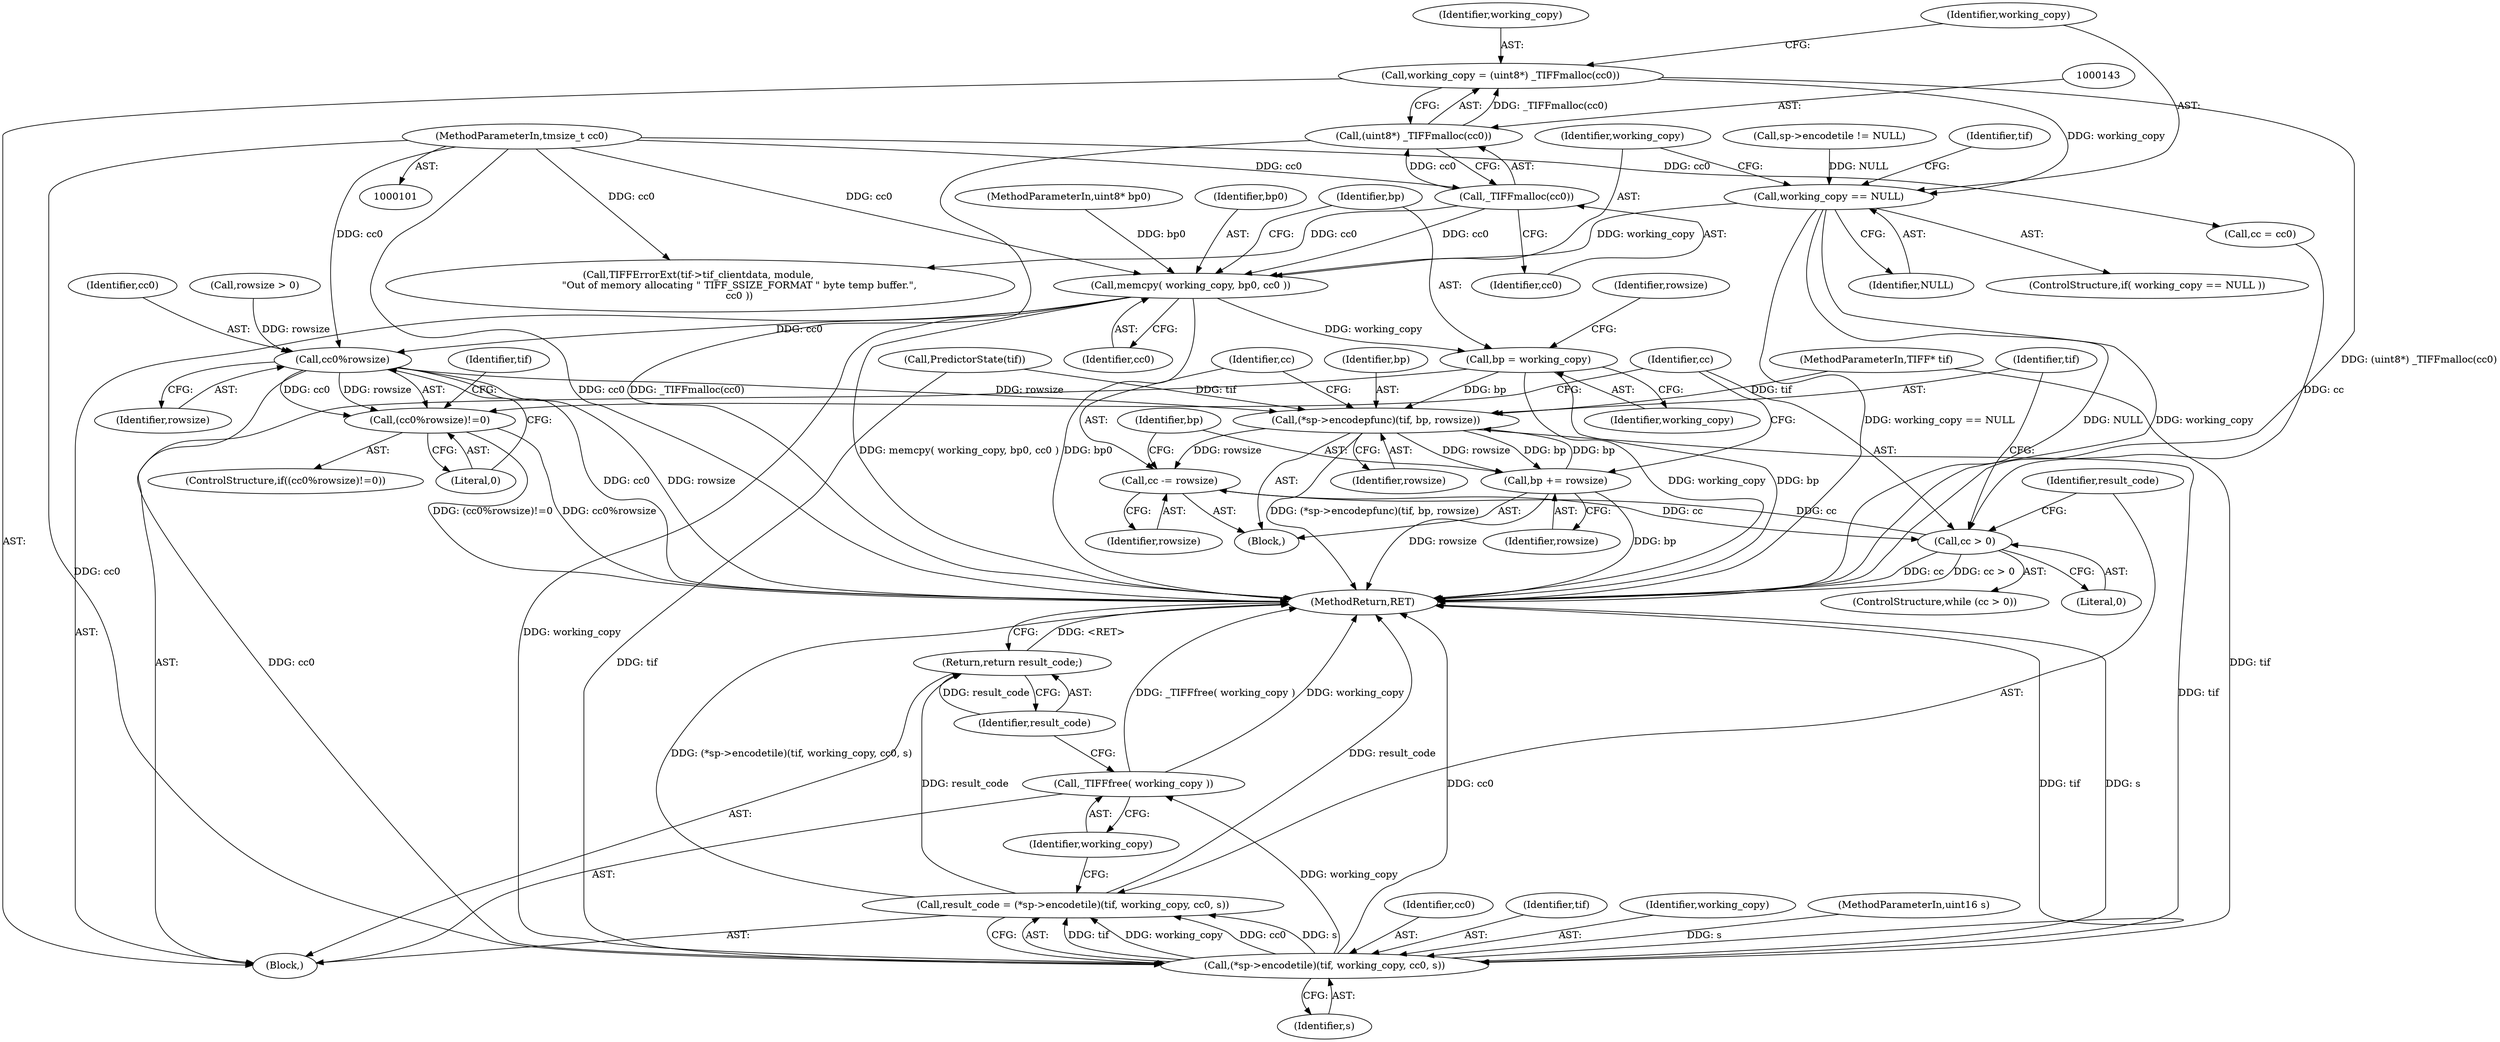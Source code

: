 digraph "0_libtiff_3ca657a8793dd011bf869695d72ad31c779c3cc1_2@API" {
"1000140" [label="(Call,working_copy = (uint8*) _TIFFmalloc(cc0))"];
"1000142" [label="(Call,(uint8*) _TIFFmalloc(cc0))"];
"1000144" [label="(Call,_TIFFmalloc(cc0))"];
"1000104" [label="(MethodParameterIn,tmsize_t cc0)"];
"1000147" [label="(Call,working_copy == NULL)"];
"1000160" [label="(Call,memcpy( working_copy, bp0, cc0 ))"];
"1000164" [label="(Call,bp = working_copy)"];
"1000197" [label="(Call,(*sp->encodepfunc)(tif, bp, rowsize))"];
"1000201" [label="(Call,cc -= rowsize)"];
"1000193" [label="(Call,cc > 0)"];
"1000204" [label="(Call,bp += rowsize)"];
"1000209" [label="(Call,(*sp->encodetile)(tif, working_copy, cc0, s))"];
"1000207" [label="(Call,result_code = (*sp->encodetile)(tif, working_copy, cc0, s))"];
"1000216" [label="(Return,return result_code;)"];
"1000214" [label="(Call,_TIFFfree( working_copy ))"];
"1000178" [label="(Call,cc0%rowsize)"];
"1000177" [label="(Call,(cc0%rowsize)!=0)"];
"1000180" [label="(Identifier,rowsize)"];
"1000114" [label="(Call,PredictorState(tif))"];
"1000201" [label="(Call,cc -= rowsize)"];
"1000160" [label="(Call,memcpy( working_copy, bp0, cc0 ))"];
"1000166" [label="(Identifier,working_copy)"];
"1000148" [label="(Identifier,working_copy)"];
"1000179" [label="(Identifier,cc0)"];
"1000151" [label="(Call,TIFFErrorExt(tif->tif_clientdata, module, \n                         \"Out of memory allocating \" TIFF_SSIZE_FORMAT \" byte temp buffer.\",\n                         cc0 ))"];
"1000146" [label="(ControlStructure,if( working_copy == NULL ))"];
"1000213" [label="(Identifier,s)"];
"1000214" [label="(Call,_TIFFfree( working_copy ))"];
"1000217" [label="(Identifier,result_code)"];
"1000216" [label="(Return,return result_code;)"];
"1000104" [label="(MethodParameterIn,tmsize_t cc0)"];
"1000145" [label="(Identifier,cc0)"];
"1000165" [label="(Identifier,bp)"];
"1000193" [label="(Call,cc > 0)"];
"1000178" [label="(Call,cc0%rowsize)"];
"1000204" [label="(Call,bp += rowsize)"];
"1000161" [label="(Identifier,working_copy)"];
"1000215" [label="(Identifier,working_copy)"];
"1000199" [label="(Identifier,bp)"];
"1000144" [label="(Call,_TIFFmalloc(cc0))"];
"1000196" [label="(Block,)"];
"1000177" [label="(Call,(cc0%rowsize)!=0)"];
"1000181" [label="(Literal,0)"];
"1000212" [label="(Identifier,cc0)"];
"1000142" [label="(Call,(uint8*) _TIFFmalloc(cc0))"];
"1000209" [label="(Call,(*sp->encodetile)(tif, working_copy, cc0, s))"];
"1000200" [label="(Identifier,rowsize)"];
"1000198" [label="(Identifier,tif)"];
"1000164" [label="(Call,bp = working_copy)"];
"1000195" [label="(Literal,0)"];
"1000163" [label="(Identifier,cc0)"];
"1000103" [label="(MethodParameterIn,uint8* bp0)"];
"1000207" [label="(Call,result_code = (*sp->encodetile)(tif, working_copy, cc0, s))"];
"1000147" [label="(Call,working_copy == NULL)"];
"1000185" [label="(Identifier,tif)"];
"1000203" [label="(Identifier,rowsize)"];
"1000194" [label="(Identifier,cc)"];
"1000208" [label="(Identifier,result_code)"];
"1000176" [label="(ControlStructure,if((cc0%rowsize)!=0))"];
"1000118" [label="(Call,cc = cc0)"];
"1000192" [label="(ControlStructure,while (cc > 0))"];
"1000205" [label="(Identifier,bp)"];
"1000140" [label="(Call,working_copy = (uint8*) _TIFFmalloc(cc0))"];
"1000173" [label="(Call,rowsize > 0)"];
"1000141" [label="(Identifier,working_copy)"];
"1000197" [label="(Call,(*sp->encodepfunc)(tif, bp, rowsize))"];
"1000135" [label="(Call,sp->encodetile != NULL)"];
"1000202" [label="(Identifier,cc)"];
"1000153" [label="(Identifier,tif)"];
"1000168" [label="(Identifier,rowsize)"];
"1000218" [label="(MethodReturn,RET)"];
"1000149" [label="(Identifier,NULL)"];
"1000162" [label="(Identifier,bp0)"];
"1000210" [label="(Identifier,tif)"];
"1000211" [label="(Identifier,working_copy)"];
"1000105" [label="(MethodParameterIn,uint16 s)"];
"1000206" [label="(Identifier,rowsize)"];
"1000106" [label="(Block,)"];
"1000102" [label="(MethodParameterIn,TIFF* tif)"];
"1000140" -> "1000106"  [label="AST: "];
"1000140" -> "1000142"  [label="CFG: "];
"1000141" -> "1000140"  [label="AST: "];
"1000142" -> "1000140"  [label="AST: "];
"1000148" -> "1000140"  [label="CFG: "];
"1000140" -> "1000218"  [label="DDG: (uint8*) _TIFFmalloc(cc0)"];
"1000142" -> "1000140"  [label="DDG: _TIFFmalloc(cc0)"];
"1000140" -> "1000147"  [label="DDG: working_copy"];
"1000142" -> "1000144"  [label="CFG: "];
"1000143" -> "1000142"  [label="AST: "];
"1000144" -> "1000142"  [label="AST: "];
"1000142" -> "1000218"  [label="DDG: _TIFFmalloc(cc0)"];
"1000144" -> "1000142"  [label="DDG: cc0"];
"1000144" -> "1000145"  [label="CFG: "];
"1000145" -> "1000144"  [label="AST: "];
"1000104" -> "1000144"  [label="DDG: cc0"];
"1000144" -> "1000151"  [label="DDG: cc0"];
"1000144" -> "1000160"  [label="DDG: cc0"];
"1000104" -> "1000101"  [label="AST: "];
"1000104" -> "1000218"  [label="DDG: cc0"];
"1000104" -> "1000118"  [label="DDG: cc0"];
"1000104" -> "1000151"  [label="DDG: cc0"];
"1000104" -> "1000160"  [label="DDG: cc0"];
"1000104" -> "1000178"  [label="DDG: cc0"];
"1000104" -> "1000209"  [label="DDG: cc0"];
"1000147" -> "1000146"  [label="AST: "];
"1000147" -> "1000149"  [label="CFG: "];
"1000148" -> "1000147"  [label="AST: "];
"1000149" -> "1000147"  [label="AST: "];
"1000153" -> "1000147"  [label="CFG: "];
"1000161" -> "1000147"  [label="CFG: "];
"1000147" -> "1000218"  [label="DDG: NULL"];
"1000147" -> "1000218"  [label="DDG: working_copy"];
"1000147" -> "1000218"  [label="DDG: working_copy == NULL"];
"1000135" -> "1000147"  [label="DDG: NULL"];
"1000147" -> "1000160"  [label="DDG: working_copy"];
"1000160" -> "1000106"  [label="AST: "];
"1000160" -> "1000163"  [label="CFG: "];
"1000161" -> "1000160"  [label="AST: "];
"1000162" -> "1000160"  [label="AST: "];
"1000163" -> "1000160"  [label="AST: "];
"1000165" -> "1000160"  [label="CFG: "];
"1000160" -> "1000218"  [label="DDG: bp0"];
"1000160" -> "1000218"  [label="DDG: memcpy( working_copy, bp0, cc0 )"];
"1000103" -> "1000160"  [label="DDG: bp0"];
"1000160" -> "1000164"  [label="DDG: working_copy"];
"1000160" -> "1000178"  [label="DDG: cc0"];
"1000160" -> "1000209"  [label="DDG: working_copy"];
"1000164" -> "1000106"  [label="AST: "];
"1000164" -> "1000166"  [label="CFG: "];
"1000165" -> "1000164"  [label="AST: "];
"1000166" -> "1000164"  [label="AST: "];
"1000168" -> "1000164"  [label="CFG: "];
"1000164" -> "1000218"  [label="DDG: working_copy"];
"1000164" -> "1000218"  [label="DDG: bp"];
"1000164" -> "1000197"  [label="DDG: bp"];
"1000197" -> "1000196"  [label="AST: "];
"1000197" -> "1000200"  [label="CFG: "];
"1000198" -> "1000197"  [label="AST: "];
"1000199" -> "1000197"  [label="AST: "];
"1000200" -> "1000197"  [label="AST: "];
"1000202" -> "1000197"  [label="CFG: "];
"1000197" -> "1000218"  [label="DDG: (*sp->encodepfunc)(tif, bp, rowsize)"];
"1000114" -> "1000197"  [label="DDG: tif"];
"1000102" -> "1000197"  [label="DDG: tif"];
"1000204" -> "1000197"  [label="DDG: bp"];
"1000178" -> "1000197"  [label="DDG: rowsize"];
"1000197" -> "1000201"  [label="DDG: rowsize"];
"1000197" -> "1000204"  [label="DDG: rowsize"];
"1000197" -> "1000204"  [label="DDG: bp"];
"1000197" -> "1000209"  [label="DDG: tif"];
"1000201" -> "1000196"  [label="AST: "];
"1000201" -> "1000203"  [label="CFG: "];
"1000202" -> "1000201"  [label="AST: "];
"1000203" -> "1000201"  [label="AST: "];
"1000205" -> "1000201"  [label="CFG: "];
"1000201" -> "1000193"  [label="DDG: cc"];
"1000193" -> "1000201"  [label="DDG: cc"];
"1000193" -> "1000192"  [label="AST: "];
"1000193" -> "1000195"  [label="CFG: "];
"1000194" -> "1000193"  [label="AST: "];
"1000195" -> "1000193"  [label="AST: "];
"1000198" -> "1000193"  [label="CFG: "];
"1000208" -> "1000193"  [label="CFG: "];
"1000193" -> "1000218"  [label="DDG: cc"];
"1000193" -> "1000218"  [label="DDG: cc > 0"];
"1000118" -> "1000193"  [label="DDG: cc"];
"1000204" -> "1000196"  [label="AST: "];
"1000204" -> "1000206"  [label="CFG: "];
"1000205" -> "1000204"  [label="AST: "];
"1000206" -> "1000204"  [label="AST: "];
"1000194" -> "1000204"  [label="CFG: "];
"1000204" -> "1000218"  [label="DDG: rowsize"];
"1000204" -> "1000218"  [label="DDG: bp"];
"1000209" -> "1000207"  [label="AST: "];
"1000209" -> "1000213"  [label="CFG: "];
"1000210" -> "1000209"  [label="AST: "];
"1000211" -> "1000209"  [label="AST: "];
"1000212" -> "1000209"  [label="AST: "];
"1000213" -> "1000209"  [label="AST: "];
"1000207" -> "1000209"  [label="CFG: "];
"1000209" -> "1000218"  [label="DDG: cc0"];
"1000209" -> "1000218"  [label="DDG: tif"];
"1000209" -> "1000218"  [label="DDG: s"];
"1000209" -> "1000207"  [label="DDG: tif"];
"1000209" -> "1000207"  [label="DDG: working_copy"];
"1000209" -> "1000207"  [label="DDG: cc0"];
"1000209" -> "1000207"  [label="DDG: s"];
"1000114" -> "1000209"  [label="DDG: tif"];
"1000102" -> "1000209"  [label="DDG: tif"];
"1000178" -> "1000209"  [label="DDG: cc0"];
"1000105" -> "1000209"  [label="DDG: s"];
"1000209" -> "1000214"  [label="DDG: working_copy"];
"1000207" -> "1000106"  [label="AST: "];
"1000208" -> "1000207"  [label="AST: "];
"1000215" -> "1000207"  [label="CFG: "];
"1000207" -> "1000218"  [label="DDG: (*sp->encodetile)(tif, working_copy, cc0, s)"];
"1000207" -> "1000218"  [label="DDG: result_code"];
"1000207" -> "1000216"  [label="DDG: result_code"];
"1000216" -> "1000106"  [label="AST: "];
"1000216" -> "1000217"  [label="CFG: "];
"1000217" -> "1000216"  [label="AST: "];
"1000218" -> "1000216"  [label="CFG: "];
"1000216" -> "1000218"  [label="DDG: <RET>"];
"1000217" -> "1000216"  [label="DDG: result_code"];
"1000214" -> "1000106"  [label="AST: "];
"1000214" -> "1000215"  [label="CFG: "];
"1000215" -> "1000214"  [label="AST: "];
"1000217" -> "1000214"  [label="CFG: "];
"1000214" -> "1000218"  [label="DDG: _TIFFfree( working_copy )"];
"1000214" -> "1000218"  [label="DDG: working_copy"];
"1000178" -> "1000177"  [label="AST: "];
"1000178" -> "1000180"  [label="CFG: "];
"1000179" -> "1000178"  [label="AST: "];
"1000180" -> "1000178"  [label="AST: "];
"1000181" -> "1000178"  [label="CFG: "];
"1000178" -> "1000218"  [label="DDG: cc0"];
"1000178" -> "1000218"  [label="DDG: rowsize"];
"1000178" -> "1000177"  [label="DDG: cc0"];
"1000178" -> "1000177"  [label="DDG: rowsize"];
"1000173" -> "1000178"  [label="DDG: rowsize"];
"1000177" -> "1000176"  [label="AST: "];
"1000177" -> "1000181"  [label="CFG: "];
"1000181" -> "1000177"  [label="AST: "];
"1000185" -> "1000177"  [label="CFG: "];
"1000194" -> "1000177"  [label="CFG: "];
"1000177" -> "1000218"  [label="DDG: cc0%rowsize"];
"1000177" -> "1000218"  [label="DDG: (cc0%rowsize)!=0"];
}
